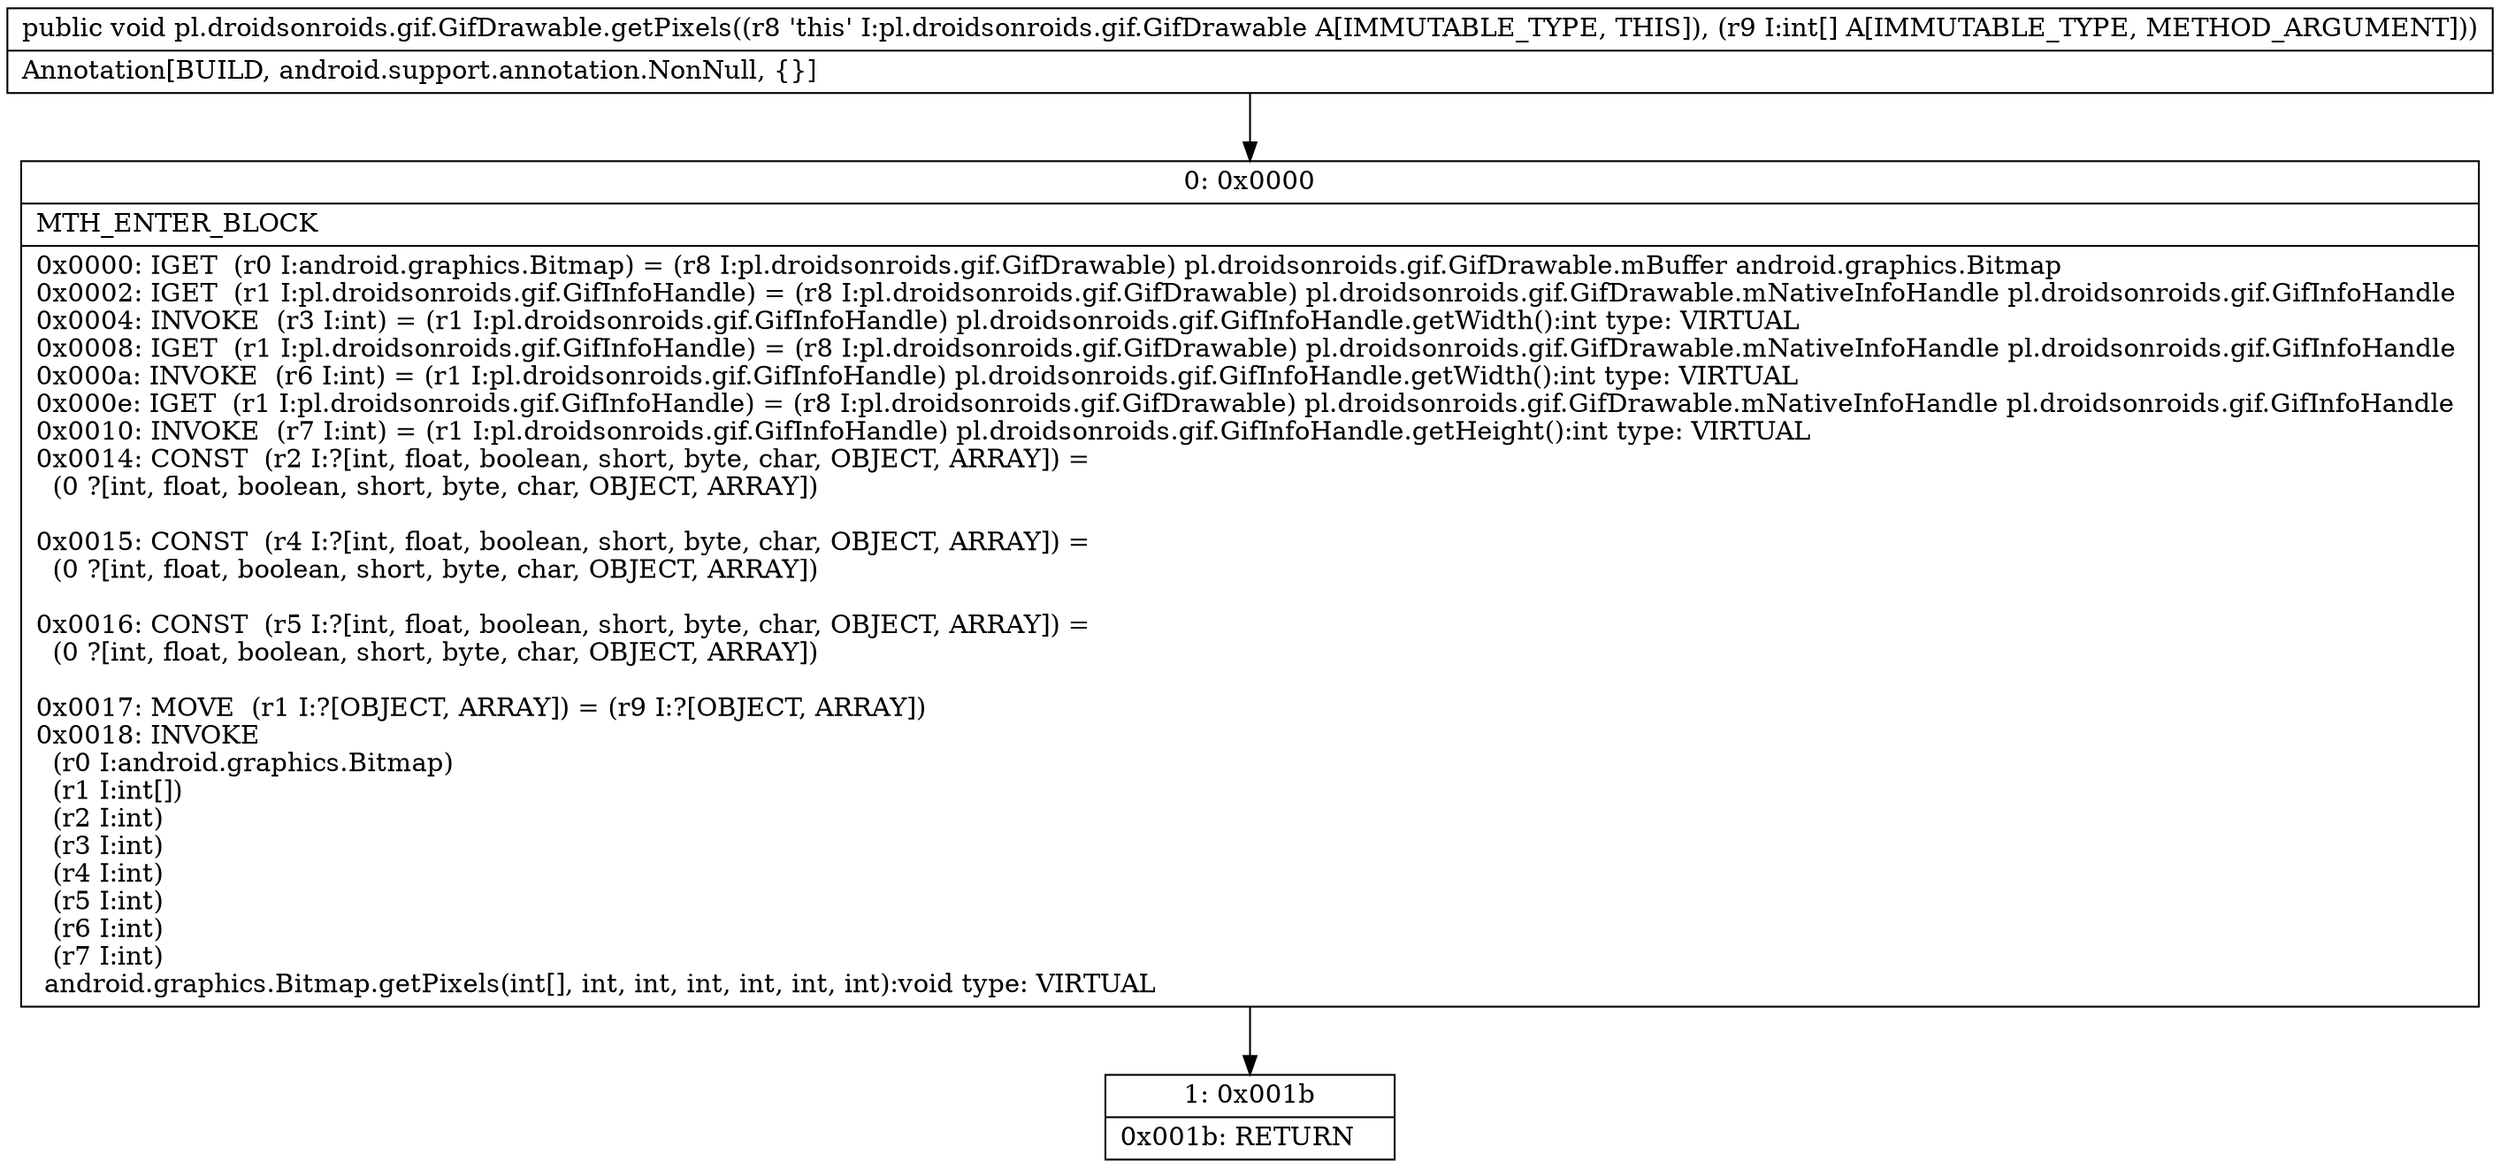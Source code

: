 digraph "CFG forpl.droidsonroids.gif.GifDrawable.getPixels([I)V" {
Node_0 [shape=record,label="{0\:\ 0x0000|MTH_ENTER_BLOCK\l|0x0000: IGET  (r0 I:android.graphics.Bitmap) = (r8 I:pl.droidsonroids.gif.GifDrawable) pl.droidsonroids.gif.GifDrawable.mBuffer android.graphics.Bitmap \l0x0002: IGET  (r1 I:pl.droidsonroids.gif.GifInfoHandle) = (r8 I:pl.droidsonroids.gif.GifDrawable) pl.droidsonroids.gif.GifDrawable.mNativeInfoHandle pl.droidsonroids.gif.GifInfoHandle \l0x0004: INVOKE  (r3 I:int) = (r1 I:pl.droidsonroids.gif.GifInfoHandle) pl.droidsonroids.gif.GifInfoHandle.getWidth():int type: VIRTUAL \l0x0008: IGET  (r1 I:pl.droidsonroids.gif.GifInfoHandle) = (r8 I:pl.droidsonroids.gif.GifDrawable) pl.droidsonroids.gif.GifDrawable.mNativeInfoHandle pl.droidsonroids.gif.GifInfoHandle \l0x000a: INVOKE  (r6 I:int) = (r1 I:pl.droidsonroids.gif.GifInfoHandle) pl.droidsonroids.gif.GifInfoHandle.getWidth():int type: VIRTUAL \l0x000e: IGET  (r1 I:pl.droidsonroids.gif.GifInfoHandle) = (r8 I:pl.droidsonroids.gif.GifDrawable) pl.droidsonroids.gif.GifDrawable.mNativeInfoHandle pl.droidsonroids.gif.GifInfoHandle \l0x0010: INVOKE  (r7 I:int) = (r1 I:pl.droidsonroids.gif.GifInfoHandle) pl.droidsonroids.gif.GifInfoHandle.getHeight():int type: VIRTUAL \l0x0014: CONST  (r2 I:?[int, float, boolean, short, byte, char, OBJECT, ARRAY]) = \l  (0 ?[int, float, boolean, short, byte, char, OBJECT, ARRAY])\l \l0x0015: CONST  (r4 I:?[int, float, boolean, short, byte, char, OBJECT, ARRAY]) = \l  (0 ?[int, float, boolean, short, byte, char, OBJECT, ARRAY])\l \l0x0016: CONST  (r5 I:?[int, float, boolean, short, byte, char, OBJECT, ARRAY]) = \l  (0 ?[int, float, boolean, short, byte, char, OBJECT, ARRAY])\l \l0x0017: MOVE  (r1 I:?[OBJECT, ARRAY]) = (r9 I:?[OBJECT, ARRAY]) \l0x0018: INVOKE  \l  (r0 I:android.graphics.Bitmap)\l  (r1 I:int[])\l  (r2 I:int)\l  (r3 I:int)\l  (r4 I:int)\l  (r5 I:int)\l  (r6 I:int)\l  (r7 I:int)\l android.graphics.Bitmap.getPixels(int[], int, int, int, int, int, int):void type: VIRTUAL \l}"];
Node_1 [shape=record,label="{1\:\ 0x001b|0x001b: RETURN   \l}"];
MethodNode[shape=record,label="{public void pl.droidsonroids.gif.GifDrawable.getPixels((r8 'this' I:pl.droidsonroids.gif.GifDrawable A[IMMUTABLE_TYPE, THIS]), (r9 I:int[] A[IMMUTABLE_TYPE, METHOD_ARGUMENT]))  | Annotation[BUILD, android.support.annotation.NonNull, \{\}]\l}"];
MethodNode -> Node_0;
Node_0 -> Node_1;
}

